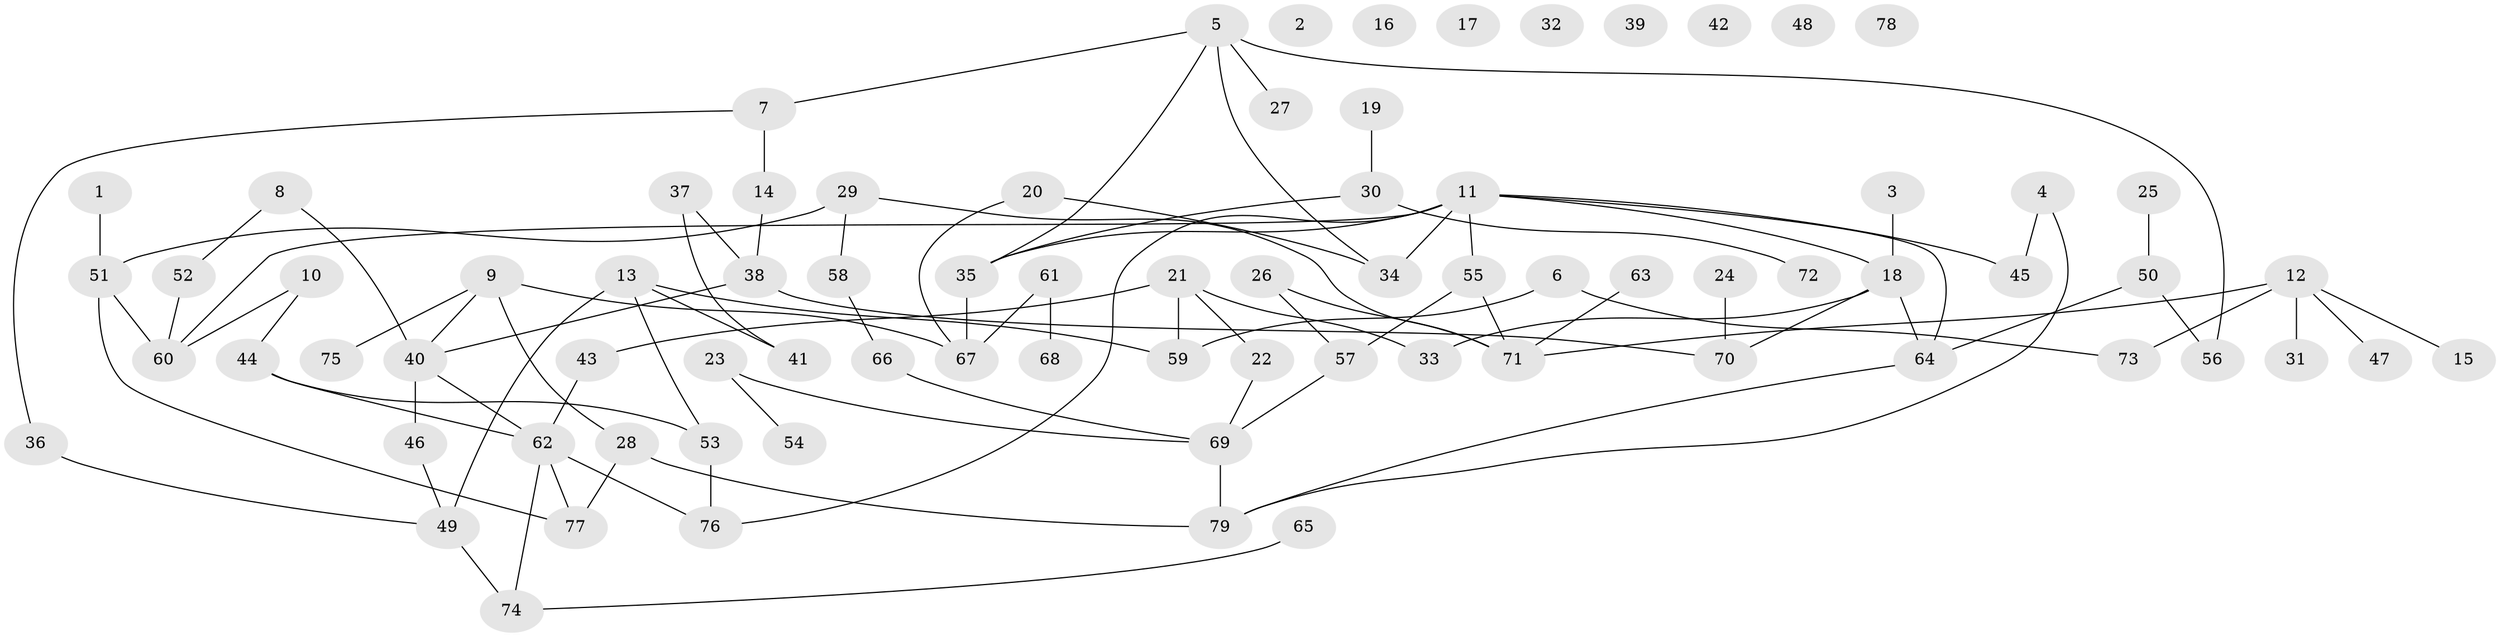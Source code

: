 // coarse degree distribution, {1: 0.16363636363636364, 0: 0.14545454545454545, 4: 0.07272727272727272, 2: 0.2727272727272727, 7: 0.03636363636363636, 3: 0.16363636363636364, 8: 0.01818181818181818, 5: 0.07272727272727272, 6: 0.05454545454545454}
// Generated by graph-tools (version 1.1) at 2025/23/03/03/25 07:23:28]
// undirected, 79 vertices, 96 edges
graph export_dot {
graph [start="1"]
  node [color=gray90,style=filled];
  1;
  2;
  3;
  4;
  5;
  6;
  7;
  8;
  9;
  10;
  11;
  12;
  13;
  14;
  15;
  16;
  17;
  18;
  19;
  20;
  21;
  22;
  23;
  24;
  25;
  26;
  27;
  28;
  29;
  30;
  31;
  32;
  33;
  34;
  35;
  36;
  37;
  38;
  39;
  40;
  41;
  42;
  43;
  44;
  45;
  46;
  47;
  48;
  49;
  50;
  51;
  52;
  53;
  54;
  55;
  56;
  57;
  58;
  59;
  60;
  61;
  62;
  63;
  64;
  65;
  66;
  67;
  68;
  69;
  70;
  71;
  72;
  73;
  74;
  75;
  76;
  77;
  78;
  79;
  1 -- 51;
  3 -- 18;
  4 -- 45;
  4 -- 79;
  5 -- 7;
  5 -- 27;
  5 -- 34;
  5 -- 35;
  5 -- 56;
  6 -- 59;
  6 -- 73;
  7 -- 14;
  7 -- 36;
  8 -- 40;
  8 -- 52;
  9 -- 28;
  9 -- 40;
  9 -- 67;
  9 -- 75;
  10 -- 44;
  10 -- 60;
  11 -- 18;
  11 -- 34;
  11 -- 35;
  11 -- 45;
  11 -- 55;
  11 -- 60;
  11 -- 64;
  11 -- 76;
  12 -- 15;
  12 -- 31;
  12 -- 47;
  12 -- 71;
  12 -- 73;
  13 -- 41;
  13 -- 49;
  13 -- 53;
  13 -- 59;
  14 -- 38;
  18 -- 33;
  18 -- 64;
  18 -- 70;
  19 -- 30;
  20 -- 34;
  20 -- 67;
  21 -- 22;
  21 -- 33;
  21 -- 43;
  21 -- 59;
  22 -- 69;
  23 -- 54;
  23 -- 69;
  24 -- 70;
  25 -- 50;
  26 -- 57;
  26 -- 71;
  28 -- 77;
  28 -- 79;
  29 -- 51;
  29 -- 58;
  29 -- 71;
  30 -- 35;
  30 -- 72;
  35 -- 67;
  36 -- 49;
  37 -- 38;
  37 -- 41;
  38 -- 40;
  38 -- 70;
  40 -- 46;
  40 -- 62;
  43 -- 62;
  44 -- 53;
  44 -- 62;
  46 -- 49;
  49 -- 74;
  50 -- 56;
  50 -- 64;
  51 -- 60;
  51 -- 77;
  52 -- 60;
  53 -- 76;
  55 -- 57;
  55 -- 71;
  57 -- 69;
  58 -- 66;
  61 -- 67;
  61 -- 68;
  62 -- 74;
  62 -- 76;
  62 -- 77;
  63 -- 71;
  64 -- 79;
  65 -- 74;
  66 -- 69;
  69 -- 79;
}
